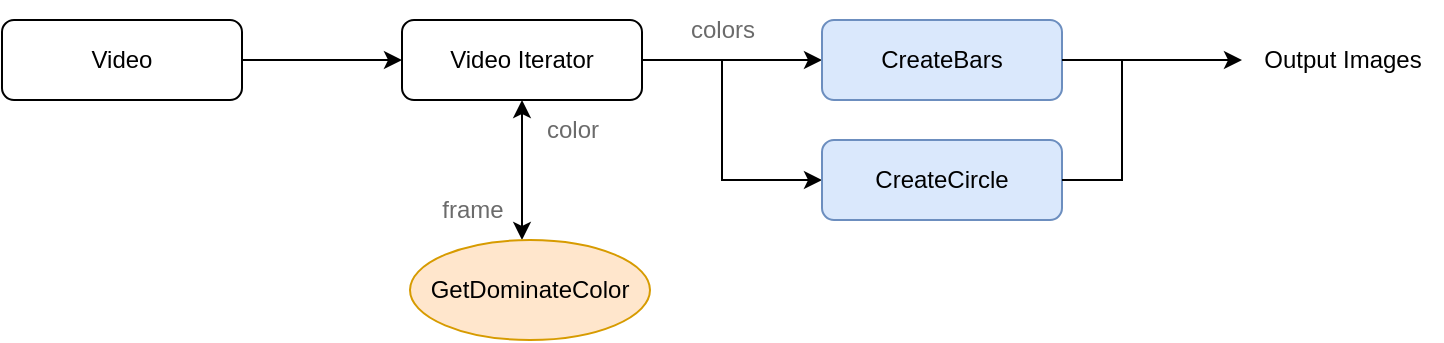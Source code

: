 <mxfile version="21.0.2" type="device"><diagram id="C5RBs43oDa-KdzZeNtuy" name="Page-1"><mxGraphModel dx="989" dy="553" grid="1" gridSize="10" guides="1" tooltips="1" connect="1" arrows="1" fold="1" page="1" pageScale="1" pageWidth="827" pageHeight="1169" math="0" shadow="0"><root><mxCell id="WIyWlLk6GJQsqaUBKTNV-0"/><mxCell id="WIyWlLk6GJQsqaUBKTNV-1" parent="WIyWlLk6GJQsqaUBKTNV-0"/><mxCell id="WIyWlLk6GJQsqaUBKTNV-3" value="Video" style="rounded=1;whiteSpace=wrap;html=1;fontSize=12;glass=0;strokeWidth=1;shadow=0;" parent="WIyWlLk6GJQsqaUBKTNV-1" vertex="1"><mxGeometry x="160" y="80" width="120" height="40" as="geometry"/></mxCell><mxCell id="oP3F9LgDt32x1frEZh0I-0" value="" style="endArrow=classic;html=1;rounded=0;exitX=1;exitY=0.5;exitDx=0;exitDy=0;" edge="1" parent="WIyWlLk6GJQsqaUBKTNV-1" source="WIyWlLk6GJQsqaUBKTNV-3"><mxGeometry width="50" height="50" relative="1" as="geometry"><mxPoint x="390" y="240" as="sourcePoint"/><mxPoint x="360" y="100" as="targetPoint"/></mxGeometry></mxCell><mxCell id="oP3F9LgDt32x1frEZh0I-1" value="Video Iterator" style="rounded=1;whiteSpace=wrap;html=1;" vertex="1" parent="WIyWlLk6GJQsqaUBKTNV-1"><mxGeometry x="360" y="80" width="120" height="40" as="geometry"/></mxCell><mxCell id="oP3F9LgDt32x1frEZh0I-3" value="" style="endArrow=classic;html=1;rounded=0;entryX=0;entryY=0.5;entryDx=0;entryDy=0;" edge="1" parent="WIyWlLk6GJQsqaUBKTNV-1" target="oP3F9LgDt32x1frEZh0I-4"><mxGeometry width="50" height="50" relative="1" as="geometry"><mxPoint x="480" y="100" as="sourcePoint"/><mxPoint x="560" y="100" as="targetPoint"/></mxGeometry></mxCell><mxCell id="oP3F9LgDt32x1frEZh0I-4" value="CreateBars" style="rounded=1;whiteSpace=wrap;html=1;fillColor=#dae8fc;strokeColor=#6c8ebf;" vertex="1" parent="WIyWlLk6GJQsqaUBKTNV-1"><mxGeometry x="570" y="80" width="120" height="40" as="geometry"/></mxCell><mxCell id="oP3F9LgDt32x1frEZh0I-5" value="" style="endArrow=classic;startArrow=classic;html=1;rounded=0;" edge="1" parent="WIyWlLk6GJQsqaUBKTNV-1"><mxGeometry width="50" height="50" relative="1" as="geometry"><mxPoint x="420" y="190" as="sourcePoint"/><mxPoint x="420" y="120" as="targetPoint"/></mxGeometry></mxCell><mxCell id="oP3F9LgDt32x1frEZh0I-6" value="frame" style="text;html=1;align=center;verticalAlign=middle;resizable=0;points=[];autosize=1;strokeColor=none;fillColor=none;fontColor=#6B6B6B;" vertex="1" parent="WIyWlLk6GJQsqaUBKTNV-1"><mxGeometry x="370" y="160" width="50" height="30" as="geometry"/></mxCell><mxCell id="oP3F9LgDt32x1frEZh0I-7" value="color" style="text;html=1;align=center;verticalAlign=middle;resizable=0;points=[];autosize=1;strokeColor=none;fillColor=none;fontColor=#6B6B6B;" vertex="1" parent="WIyWlLk6GJQsqaUBKTNV-1"><mxGeometry x="420" y="120" width="50" height="30" as="geometry"/></mxCell><mxCell id="oP3F9LgDt32x1frEZh0I-9" value="GetDominateColor" style="ellipse;whiteSpace=wrap;html=1;fillColor=#ffe6cc;strokeColor=#d79b00;" vertex="1" parent="WIyWlLk6GJQsqaUBKTNV-1"><mxGeometry x="364" y="190" width="120" height="50" as="geometry"/></mxCell><mxCell id="oP3F9LgDt32x1frEZh0I-10" value="colors" style="text;html=1;align=center;verticalAlign=middle;resizable=0;points=[];autosize=1;strokeColor=none;fillColor=none;fontColor=#6B6B6B;" vertex="1" parent="WIyWlLk6GJQsqaUBKTNV-1"><mxGeometry x="490" y="70" width="60" height="30" as="geometry"/></mxCell><mxCell id="oP3F9LgDt32x1frEZh0I-13" value="" style="endArrow=classic;html=1;rounded=0;entryX=0;entryY=0.5;entryDx=0;entryDy=0;" edge="1" parent="WIyWlLk6GJQsqaUBKTNV-1" target="oP3F9LgDt32x1frEZh0I-14"><mxGeometry width="50" height="50" relative="1" as="geometry"><mxPoint x="520" y="100" as="sourcePoint"/><mxPoint x="565" y="160" as="targetPoint"/><Array as="points"><mxPoint x="520" y="160"/></Array></mxGeometry></mxCell><mxCell id="oP3F9LgDt32x1frEZh0I-14" value="CreateCircle" style="rounded=1;whiteSpace=wrap;html=1;fillColor=#dae8fc;strokeColor=#6c8ebf;" vertex="1" parent="WIyWlLk6GJQsqaUBKTNV-1"><mxGeometry x="570" y="140" width="120" height="40" as="geometry"/></mxCell><mxCell id="oP3F9LgDt32x1frEZh0I-15" value="" style="endArrow=classic;html=1;rounded=0;" edge="1" parent="WIyWlLk6GJQsqaUBKTNV-1"><mxGeometry width="50" height="50" relative="1" as="geometry"><mxPoint x="690" y="100" as="sourcePoint"/><mxPoint x="780" y="100" as="targetPoint"/></mxGeometry></mxCell><mxCell id="oP3F9LgDt32x1frEZh0I-19" value="" style="endArrow=none;html=1;rounded=0;" edge="1" parent="WIyWlLk6GJQsqaUBKTNV-1"><mxGeometry width="50" height="50" relative="1" as="geometry"><mxPoint x="690" y="160" as="sourcePoint"/><mxPoint x="720" y="100" as="targetPoint"/><Array as="points"><mxPoint x="720" y="160"/></Array></mxGeometry></mxCell><mxCell id="oP3F9LgDt32x1frEZh0I-20" value="Output Images" style="text;html=1;align=center;verticalAlign=middle;resizable=0;points=[];autosize=1;strokeColor=none;fillColor=none;" vertex="1" parent="WIyWlLk6GJQsqaUBKTNV-1"><mxGeometry x="780" y="85" width="100" height="30" as="geometry"/></mxCell></root></mxGraphModel></diagram></mxfile>